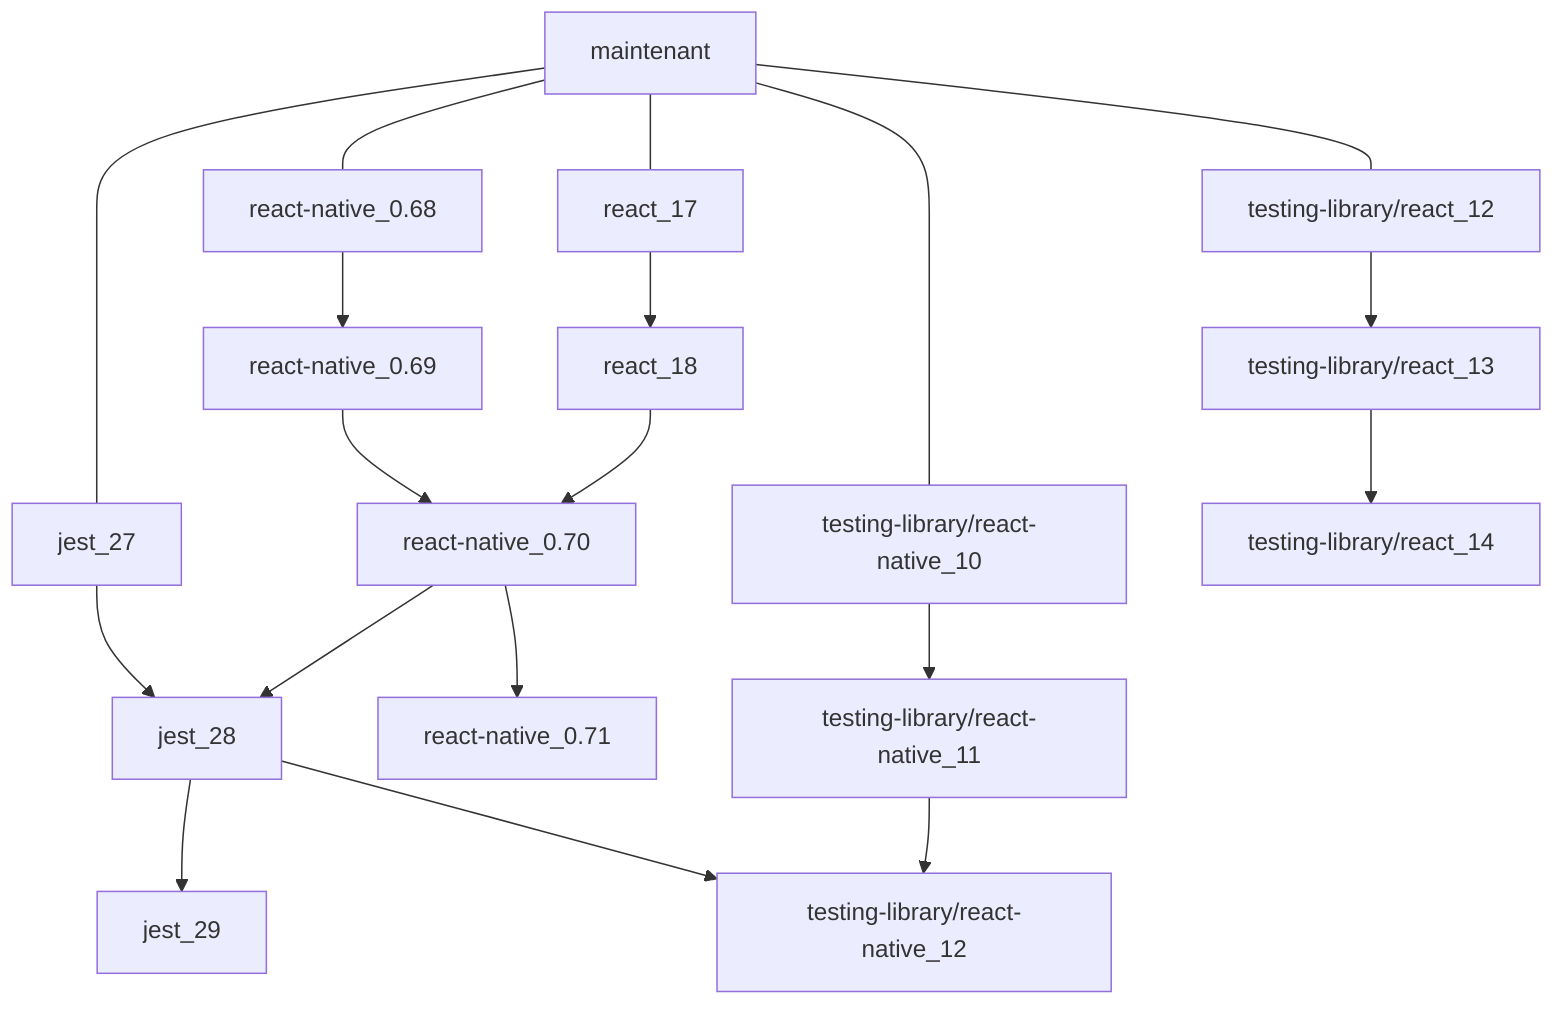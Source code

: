 flowchart TB
    maintenant --- jest_27
    maintenant --- react-native_0.68
    maintenant --- testing-library/react-native_10
    maintenant --- react_17
    maintenant --- testing-library/react_12
    jest_27 --> jest_28
    jest_28 --> jest_29
    react-native_0.68 --> react-native_0.69
    react-native_0.69 --> react-native_0.70
    react-native_0.70 --> react-native_0.71
    react_17 --> react_18
    react_18 --> react-native_0.70
    react-native_0.70 --> jest_28
    jest_28 --> testing-library/react-native_12
    testing-library/react-native_10 --> testing-library/react-native_11
    testing-library/react-native_11 --> testing-library/react-native_12
    testing-library/react_12 --> testing-library/react_13
    testing-library/react_13 --> testing-library/react_14